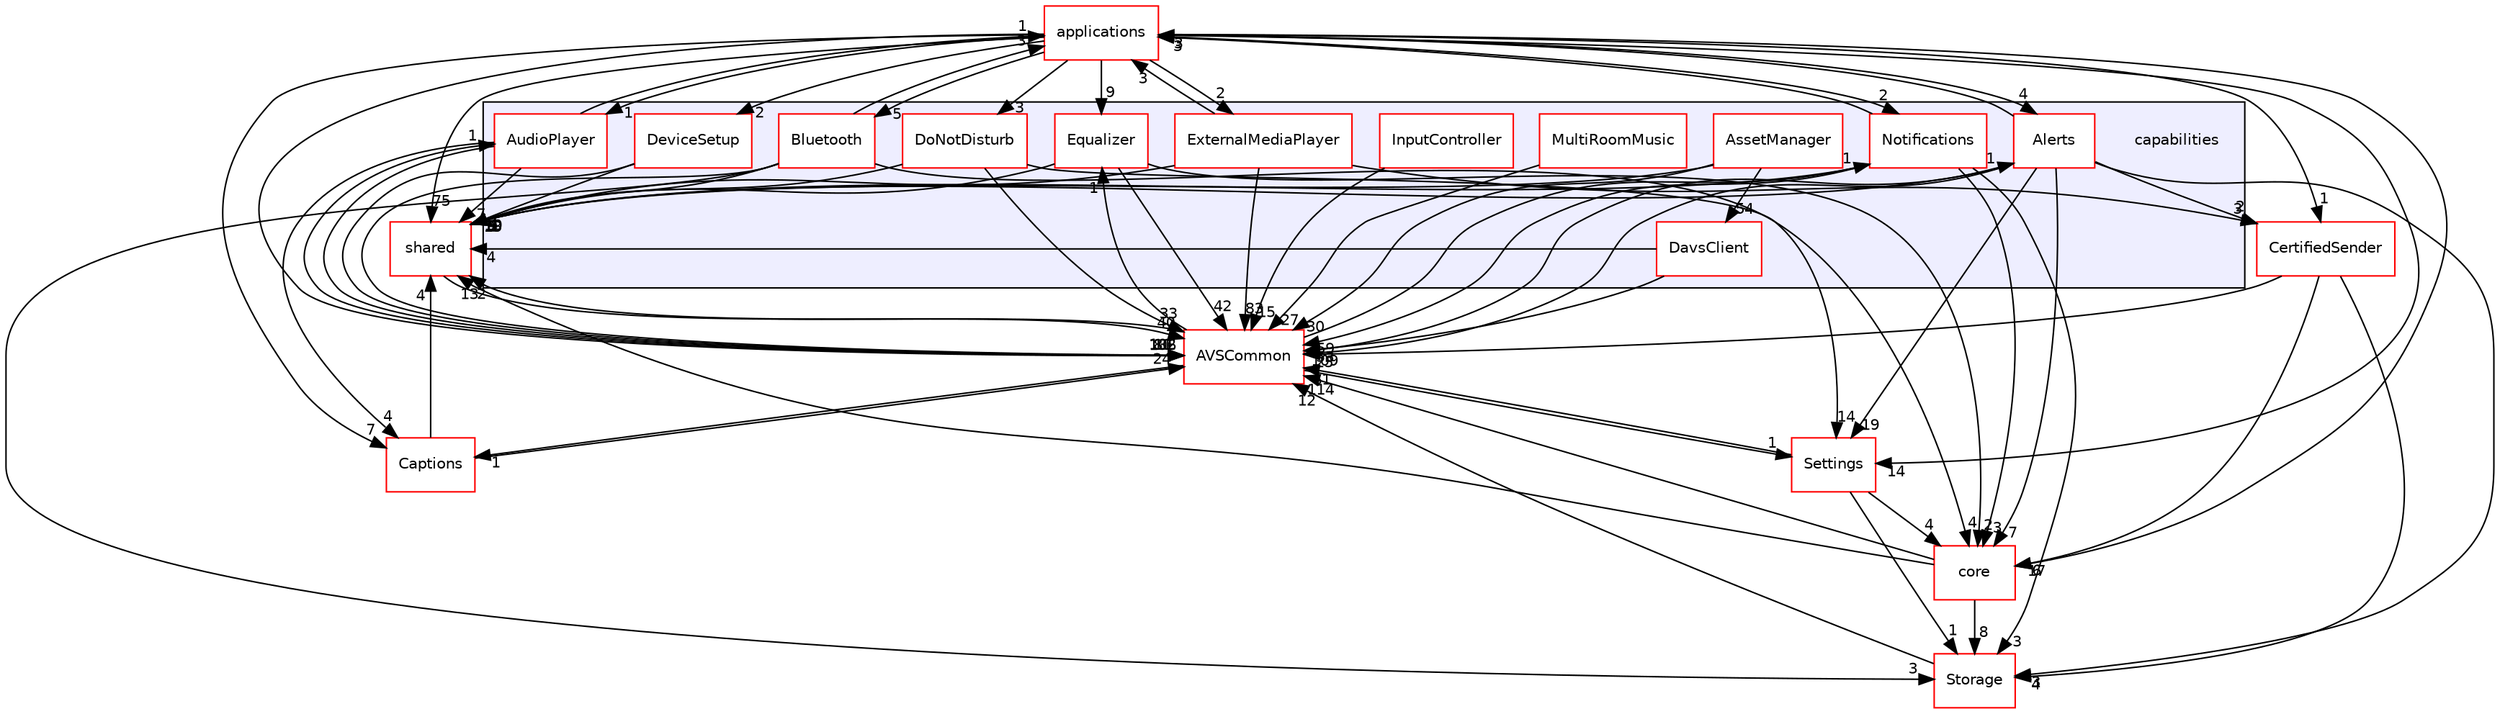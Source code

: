 digraph "/workplace/avs-device-sdk/capabilities" {
  compound=true
  node [ fontsize="10", fontname="Helvetica"];
  edge [ labelfontsize="10", labelfontname="Helvetica"];
  subgraph clusterdir_55f1e16e469d547c636a522dac21b8a1 {
    graph [ bgcolor="#eeeeff", pencolor="black", label="" URL="dir_55f1e16e469d547c636a522dac21b8a1.html"];
    dir_55f1e16e469d547c636a522dac21b8a1 [shape=plaintext label="capabilities"];
    dir_092564aa71f3dfc32ed64d9c9668be3d [shape=box label="Alerts" color="red" fillcolor="white" style="filled" URL="dir_092564aa71f3dfc32ed64d9c9668be3d.html"];
    dir_07b4ac17d8fc69607b453186ce599c3b [shape=box label="AssetManager" color="red" fillcolor="white" style="filled" URL="dir_07b4ac17d8fc69607b453186ce599c3b.html"];
    dir_21f9dc4a50fb8157fc2dede908335315 [shape=box label="AudioPlayer" color="red" fillcolor="white" style="filled" URL="dir_21f9dc4a50fb8157fc2dede908335315.html"];
    dir_49e7ef86a01cb3657c71ebf485bcc68a [shape=box label="Bluetooth" color="red" fillcolor="white" style="filled" URL="dir_49e7ef86a01cb3657c71ebf485bcc68a.html"];
    dir_de622777c97862544df14465483f72cc [shape=box label="DavsClient" color="red" fillcolor="white" style="filled" URL="dir_de622777c97862544df14465483f72cc.html"];
    dir_f95fed4d3d45ac9d691e2db73e408e17 [shape=box label="DeviceSetup" color="red" fillcolor="white" style="filled" URL="dir_f95fed4d3d45ac9d691e2db73e408e17.html"];
    dir_a34f9b5658ea5accd04f680d0b8d4c8f [shape=box label="DoNotDisturb" color="red" fillcolor="white" style="filled" URL="dir_a34f9b5658ea5accd04f680d0b8d4c8f.html"];
    dir_93bd0102826ece8585dc4da73daf2d1d [shape=box label="Equalizer" color="red" fillcolor="white" style="filled" URL="dir_93bd0102826ece8585dc4da73daf2d1d.html"];
    dir_729c1b4d96f1a026ff97d948c472c484 [shape=box label="ExternalMediaPlayer" color="red" fillcolor="white" style="filled" URL="dir_729c1b4d96f1a026ff97d948c472c484.html"];
    dir_5d5b93c85e130736abcee468525d4b31 [shape=box label="InputController" color="red" fillcolor="white" style="filled" URL="dir_5d5b93c85e130736abcee468525d4b31.html"];
    dir_32f41b3e8aebf49541c3102ed3600399 [shape=box label="MultiRoomMusic" color="red" fillcolor="white" style="filled" URL="dir_32f41b3e8aebf49541c3102ed3600399.html"];
    dir_1b24651c7570ffe584d16a409aec5522 [shape=box label="Notifications" color="red" fillcolor="white" style="filled" URL="dir_1b24651c7570ffe584d16a409aec5522.html"];
  }
  dir_9982052f7ce695d12571567315b2fafa [shape=box label="shared" fillcolor="white" style="filled" color="red" URL="dir_9982052f7ce695d12571567315b2fafa.html"];
  dir_a6e4fee11f07c3b70486e88fe92cbbdc [shape=box label="applications" fillcolor="white" style="filled" color="red" URL="dir_a6e4fee11f07c3b70486e88fe92cbbdc.html"];
  dir_de0e77330fd0ab33359e90b501923c8e [shape=box label="Captions" fillcolor="white" style="filled" color="red" URL="dir_de0e77330fd0ab33359e90b501923c8e.html"];
  dir_cf27311ab9f4263eef70b28364b95692 [shape=box label="CertifiedSender" fillcolor="white" style="filled" color="red" URL="dir_cf27311ab9f4263eef70b28364b95692.html"];
  dir_d29c5f5a2915d6c5388c9daae4f109c7 [shape=box label="Storage" fillcolor="white" style="filled" color="red" URL="dir_d29c5f5a2915d6c5388c9daae4f109c7.html"];
  dir_8ae0dd75af039a94f4269584fb8eef13 [shape=box label="Settings" fillcolor="white" style="filled" color="red" URL="dir_8ae0dd75af039a94f4269584fb8eef13.html"];
  dir_13e65effb2bde530b17b3d5eefcd0266 [shape=box label="AVSCommon" fillcolor="white" style="filled" color="red" URL="dir_13e65effb2bde530b17b3d5eefcd0266.html"];
  dir_4270bfced15e0e73154b13468c7c9ad9 [shape=box label="core" fillcolor="white" style="filled" color="red" URL="dir_4270bfced15e0e73154b13468c7c9ad9.html"];
  dir_9982052f7ce695d12571567315b2fafa->dir_13e65effb2bde530b17b3d5eefcd0266 [headlabel="40", labeldistance=1.5 headhref="dir_000116_000017.html"];
  dir_f95fed4d3d45ac9d691e2db73e408e17->dir_9982052f7ce695d12571567315b2fafa [headlabel="4", labeldistance=1.5 headhref="dir_000350_000116.html"];
  dir_f95fed4d3d45ac9d691e2db73e408e17->dir_13e65effb2bde530b17b3d5eefcd0266 [headlabel="11", labeldistance=1.5 headhref="dir_000350_000017.html"];
  dir_32f41b3e8aebf49541c3102ed3600399->dir_13e65effb2bde530b17b3d5eefcd0266 [headlabel="27", labeldistance=1.5 headhref="dir_000403_000017.html"];
  dir_de622777c97862544df14465483f72cc->dir_9982052f7ce695d12571567315b2fafa [headlabel="4", labeldistance=1.5 headhref="dir_000230_000116.html"];
  dir_de622777c97862544df14465483f72cc->dir_13e65effb2bde530b17b3d5eefcd0266 [headlabel="53", labeldistance=1.5 headhref="dir_000230_000017.html"];
  dir_5d5b93c85e130736abcee468525d4b31->dir_13e65effb2bde530b17b3d5eefcd0266 [headlabel="15", labeldistance=1.5 headhref="dir_000394_000017.html"];
  dir_a6e4fee11f07c3b70486e88fe92cbbdc->dir_9982052f7ce695d12571567315b2fafa [headlabel="75", labeldistance=1.5 headhref="dir_000028_000116.html"];
  dir_a6e4fee11f07c3b70486e88fe92cbbdc->dir_f95fed4d3d45ac9d691e2db73e408e17 [headlabel="2", labeldistance=1.5 headhref="dir_000028_000350.html"];
  dir_a6e4fee11f07c3b70486e88fe92cbbdc->dir_a34f9b5658ea5accd04f680d0b8d4c8f [headlabel="3", labeldistance=1.5 headhref="dir_000028_000361.html"];
  dir_a6e4fee11f07c3b70486e88fe92cbbdc->dir_092564aa71f3dfc32ed64d9c9668be3d [headlabel="4", labeldistance=1.5 headhref="dir_000028_000242.html"];
  dir_a6e4fee11f07c3b70486e88fe92cbbdc->dir_de0e77330fd0ab33359e90b501923c8e [headlabel="7", labeldistance=1.5 headhref="dir_000028_000502.html"];
  dir_a6e4fee11f07c3b70486e88fe92cbbdc->dir_cf27311ab9f4263eef70b28364b95692 [headlabel="1", labeldistance=1.5 headhref="dir_000028_000517.html"];
  dir_a6e4fee11f07c3b70486e88fe92cbbdc->dir_21f9dc4a50fb8157fc2dede908335315 [headlabel="1", labeldistance=1.5 headhref="dir_000028_000309.html"];
  dir_a6e4fee11f07c3b70486e88fe92cbbdc->dir_8ae0dd75af039a94f4269584fb8eef13 [headlabel="14", labeldistance=1.5 headhref="dir_000028_000709.html"];
  dir_a6e4fee11f07c3b70486e88fe92cbbdc->dir_13e65effb2bde530b17b3d5eefcd0266 [headlabel="136", labeldistance=1.5 headhref="dir_000028_000017.html"];
  dir_a6e4fee11f07c3b70486e88fe92cbbdc->dir_729c1b4d96f1a026ff97d948c472c484 [headlabel="2", labeldistance=1.5 headhref="dir_000028_000384.html"];
  dir_a6e4fee11f07c3b70486e88fe92cbbdc->dir_4270bfced15e0e73154b13468c7c9ad9 [headlabel="17", labeldistance=1.5 headhref="dir_000028_000528.html"];
  dir_a6e4fee11f07c3b70486e88fe92cbbdc->dir_49e7ef86a01cb3657c71ebf485bcc68a [headlabel="5", labeldistance=1.5 headhref="dir_000028_000318.html"];
  dir_a6e4fee11f07c3b70486e88fe92cbbdc->dir_1b24651c7570ffe584d16a409aec5522 [headlabel="2", labeldistance=1.5 headhref="dir_000028_000164.html"];
  dir_a6e4fee11f07c3b70486e88fe92cbbdc->dir_93bd0102826ece8585dc4da73daf2d1d [headlabel="9", labeldistance=1.5 headhref="dir_000028_000367.html"];
  dir_a34f9b5658ea5accd04f680d0b8d4c8f->dir_9982052f7ce695d12571567315b2fafa [headlabel="7", labeldistance=1.5 headhref="dir_000361_000116.html"];
  dir_a34f9b5658ea5accd04f680d0b8d4c8f->dir_8ae0dd75af039a94f4269584fb8eef13 [headlabel="14", labeldistance=1.5 headhref="dir_000361_000709.html"];
  dir_a34f9b5658ea5accd04f680d0b8d4c8f->dir_13e65effb2bde530b17b3d5eefcd0266 [headlabel="33", labeldistance=1.5 headhref="dir_000361_000017.html"];
  dir_092564aa71f3dfc32ed64d9c9668be3d->dir_9982052f7ce695d12571567315b2fafa [headlabel="10", labeldistance=1.5 headhref="dir_000242_000116.html"];
  dir_092564aa71f3dfc32ed64d9c9668be3d->dir_a6e4fee11f07c3b70486e88fe92cbbdc [headlabel="3", labeldistance=1.5 headhref="dir_000242_000028.html"];
  dir_092564aa71f3dfc32ed64d9c9668be3d->dir_cf27311ab9f4263eef70b28364b95692 [headlabel="2", labeldistance=1.5 headhref="dir_000242_000517.html"];
  dir_092564aa71f3dfc32ed64d9c9668be3d->dir_d29c5f5a2915d6c5388c9daae4f109c7 [headlabel="3", labeldistance=1.5 headhref="dir_000242_000793.html"];
  dir_092564aa71f3dfc32ed64d9c9668be3d->dir_8ae0dd75af039a94f4269584fb8eef13 [headlabel="19", labeldistance=1.5 headhref="dir_000242_000709.html"];
  dir_092564aa71f3dfc32ed64d9c9668be3d->dir_13e65effb2bde530b17b3d5eefcd0266 [headlabel="109", labeldistance=1.5 headhref="dir_000242_000017.html"];
  dir_092564aa71f3dfc32ed64d9c9668be3d->dir_4270bfced15e0e73154b13468c7c9ad9 [headlabel="7", labeldistance=1.5 headhref="dir_000242_000528.html"];
  dir_de0e77330fd0ab33359e90b501923c8e->dir_9982052f7ce695d12571567315b2fafa [headlabel="4", labeldistance=1.5 headhref="dir_000502_000116.html"];
  dir_de0e77330fd0ab33359e90b501923c8e->dir_13e65effb2bde530b17b3d5eefcd0266 [headlabel="24", labeldistance=1.5 headhref="dir_000502_000017.html"];
  dir_cf27311ab9f4263eef70b28364b95692->dir_d29c5f5a2915d6c5388c9daae4f109c7 [headlabel="4", labeldistance=1.5 headhref="dir_000517_000793.html"];
  dir_cf27311ab9f4263eef70b28364b95692->dir_13e65effb2bde530b17b3d5eefcd0266 [headlabel="25", labeldistance=1.5 headhref="dir_000517_000017.html"];
  dir_cf27311ab9f4263eef70b28364b95692->dir_4270bfced15e0e73154b13468c7c9ad9 [headlabel="6", labeldistance=1.5 headhref="dir_000517_000528.html"];
  dir_d29c5f5a2915d6c5388c9daae4f109c7->dir_13e65effb2bde530b17b3d5eefcd0266 [headlabel="12", labeldistance=1.5 headhref="dir_000793_000017.html"];
  dir_21f9dc4a50fb8157fc2dede908335315->dir_9982052f7ce695d12571567315b2fafa [headlabel="7", labeldistance=1.5 headhref="dir_000309_000116.html"];
  dir_21f9dc4a50fb8157fc2dede908335315->dir_a6e4fee11f07c3b70486e88fe92cbbdc [headlabel="1", labeldistance=1.5 headhref="dir_000309_000028.html"];
  dir_21f9dc4a50fb8157fc2dede908335315->dir_de0e77330fd0ab33359e90b501923c8e [headlabel="4", labeldistance=1.5 headhref="dir_000309_000502.html"];
  dir_21f9dc4a50fb8157fc2dede908335315->dir_13e65effb2bde530b17b3d5eefcd0266 [headlabel="80", labeldistance=1.5 headhref="dir_000309_000017.html"];
  dir_8ae0dd75af039a94f4269584fb8eef13->dir_d29c5f5a2915d6c5388c9daae4f109c7 [headlabel="1", labeldistance=1.5 headhref="dir_000709_000793.html"];
  dir_8ae0dd75af039a94f4269584fb8eef13->dir_13e65effb2bde530b17b3d5eefcd0266 [headlabel="61", labeldistance=1.5 headhref="dir_000709_000017.html"];
  dir_8ae0dd75af039a94f4269584fb8eef13->dir_4270bfced15e0e73154b13468c7c9ad9 [headlabel="4", labeldistance=1.5 headhref="dir_000709_000528.html"];
  dir_13e65effb2bde530b17b3d5eefcd0266->dir_9982052f7ce695d12571567315b2fafa [headlabel="2", labeldistance=1.5 headhref="dir_000017_000116.html"];
  dir_13e65effb2bde530b17b3d5eefcd0266->dir_092564aa71f3dfc32ed64d9c9668be3d [headlabel="1", labeldistance=1.5 headhref="dir_000017_000242.html"];
  dir_13e65effb2bde530b17b3d5eefcd0266->dir_de0e77330fd0ab33359e90b501923c8e [headlabel="1", labeldistance=1.5 headhref="dir_000017_000502.html"];
  dir_13e65effb2bde530b17b3d5eefcd0266->dir_21f9dc4a50fb8157fc2dede908335315 [headlabel="1", labeldistance=1.5 headhref="dir_000017_000309.html"];
  dir_13e65effb2bde530b17b3d5eefcd0266->dir_8ae0dd75af039a94f4269584fb8eef13 [headlabel="1", labeldistance=1.5 headhref="dir_000017_000709.html"];
  dir_13e65effb2bde530b17b3d5eefcd0266->dir_1b24651c7570ffe584d16a409aec5522 [headlabel="1", labeldistance=1.5 headhref="dir_000017_000164.html"];
  dir_13e65effb2bde530b17b3d5eefcd0266->dir_93bd0102826ece8585dc4da73daf2d1d [headlabel="1", labeldistance=1.5 headhref="dir_000017_000367.html"];
  dir_4270bfced15e0e73154b13468c7c9ad9->dir_9982052f7ce695d12571567315b2fafa [headlabel="13", labeldistance=1.5 headhref="dir_000528_000116.html"];
  dir_4270bfced15e0e73154b13468c7c9ad9->dir_d29c5f5a2915d6c5388c9daae4f109c7 [headlabel="8", labeldistance=1.5 headhref="dir_000528_000793.html"];
  dir_4270bfced15e0e73154b13468c7c9ad9->dir_13e65effb2bde530b17b3d5eefcd0266 [headlabel="114", labeldistance=1.5 headhref="dir_000528_000017.html"];
  dir_729c1b4d96f1a026ff97d948c472c484->dir_9982052f7ce695d12571567315b2fafa [headlabel="9", labeldistance=1.5 headhref="dir_000384_000116.html"];
  dir_729c1b4d96f1a026ff97d948c472c484->dir_a6e4fee11f07c3b70486e88fe92cbbdc [headlabel="3", labeldistance=1.5 headhref="dir_000384_000028.html"];
  dir_729c1b4d96f1a026ff97d948c472c484->dir_cf27311ab9f4263eef70b28364b95692 [headlabel="3", labeldistance=1.5 headhref="dir_000384_000517.html"];
  dir_729c1b4d96f1a026ff97d948c472c484->dir_13e65effb2bde530b17b3d5eefcd0266 [headlabel="83", labeldistance=1.5 headhref="dir_000384_000017.html"];
  dir_49e7ef86a01cb3657c71ebf485bcc68a->dir_9982052f7ce695d12571567315b2fafa [headlabel="10", labeldistance=1.5 headhref="dir_000318_000116.html"];
  dir_49e7ef86a01cb3657c71ebf485bcc68a->dir_a6e4fee11f07c3b70486e88fe92cbbdc [headlabel="3", labeldistance=1.5 headhref="dir_000318_000028.html"];
  dir_49e7ef86a01cb3657c71ebf485bcc68a->dir_d29c5f5a2915d6c5388c9daae4f109c7 [headlabel="3", labeldistance=1.5 headhref="dir_000318_000793.html"];
  dir_49e7ef86a01cb3657c71ebf485bcc68a->dir_13e65effb2bde530b17b3d5eefcd0266 [headlabel="102", labeldistance=1.5 headhref="dir_000318_000017.html"];
  dir_49e7ef86a01cb3657c71ebf485bcc68a->dir_4270bfced15e0e73154b13468c7c9ad9 [headlabel="4", labeldistance=1.5 headhref="dir_000318_000528.html"];
  dir_1b24651c7570ffe584d16a409aec5522->dir_9982052f7ce695d12571567315b2fafa [headlabel="13", labeldistance=1.5 headhref="dir_000164_000116.html"];
  dir_1b24651c7570ffe584d16a409aec5522->dir_a6e4fee11f07c3b70486e88fe92cbbdc [headlabel="3", labeldistance=1.5 headhref="dir_000164_000028.html"];
  dir_1b24651c7570ffe584d16a409aec5522->dir_d29c5f5a2915d6c5388c9daae4f109c7 [headlabel="3", labeldistance=1.5 headhref="dir_000164_000793.html"];
  dir_1b24651c7570ffe584d16a409aec5522->dir_13e65effb2bde530b17b3d5eefcd0266 [headlabel="59", labeldistance=1.5 headhref="dir_000164_000017.html"];
  dir_1b24651c7570ffe584d16a409aec5522->dir_4270bfced15e0e73154b13468c7c9ad9 [headlabel="3", labeldistance=1.5 headhref="dir_000164_000528.html"];
  dir_07b4ac17d8fc69607b453186ce599c3b->dir_9982052f7ce695d12571567315b2fafa [headlabel="1", labeldistance=1.5 headhref="dir_000173_000116.html"];
  dir_07b4ac17d8fc69607b453186ce599c3b->dir_de622777c97862544df14465483f72cc [headlabel="54", labeldistance=1.5 headhref="dir_000173_000230.html"];
  dir_07b4ac17d8fc69607b453186ce599c3b->dir_13e65effb2bde530b17b3d5eefcd0266 [headlabel="30", labeldistance=1.5 headhref="dir_000173_000017.html"];
  dir_93bd0102826ece8585dc4da73daf2d1d->dir_9982052f7ce695d12571567315b2fafa [headlabel="5", labeldistance=1.5 headhref="dir_000367_000116.html"];
  dir_93bd0102826ece8585dc4da73daf2d1d->dir_13e65effb2bde530b17b3d5eefcd0266 [headlabel="42", labeldistance=1.5 headhref="dir_000367_000017.html"];
  dir_93bd0102826ece8585dc4da73daf2d1d->dir_4270bfced15e0e73154b13468c7c9ad9 [headlabel="2", labeldistance=1.5 headhref="dir_000367_000528.html"];
}
